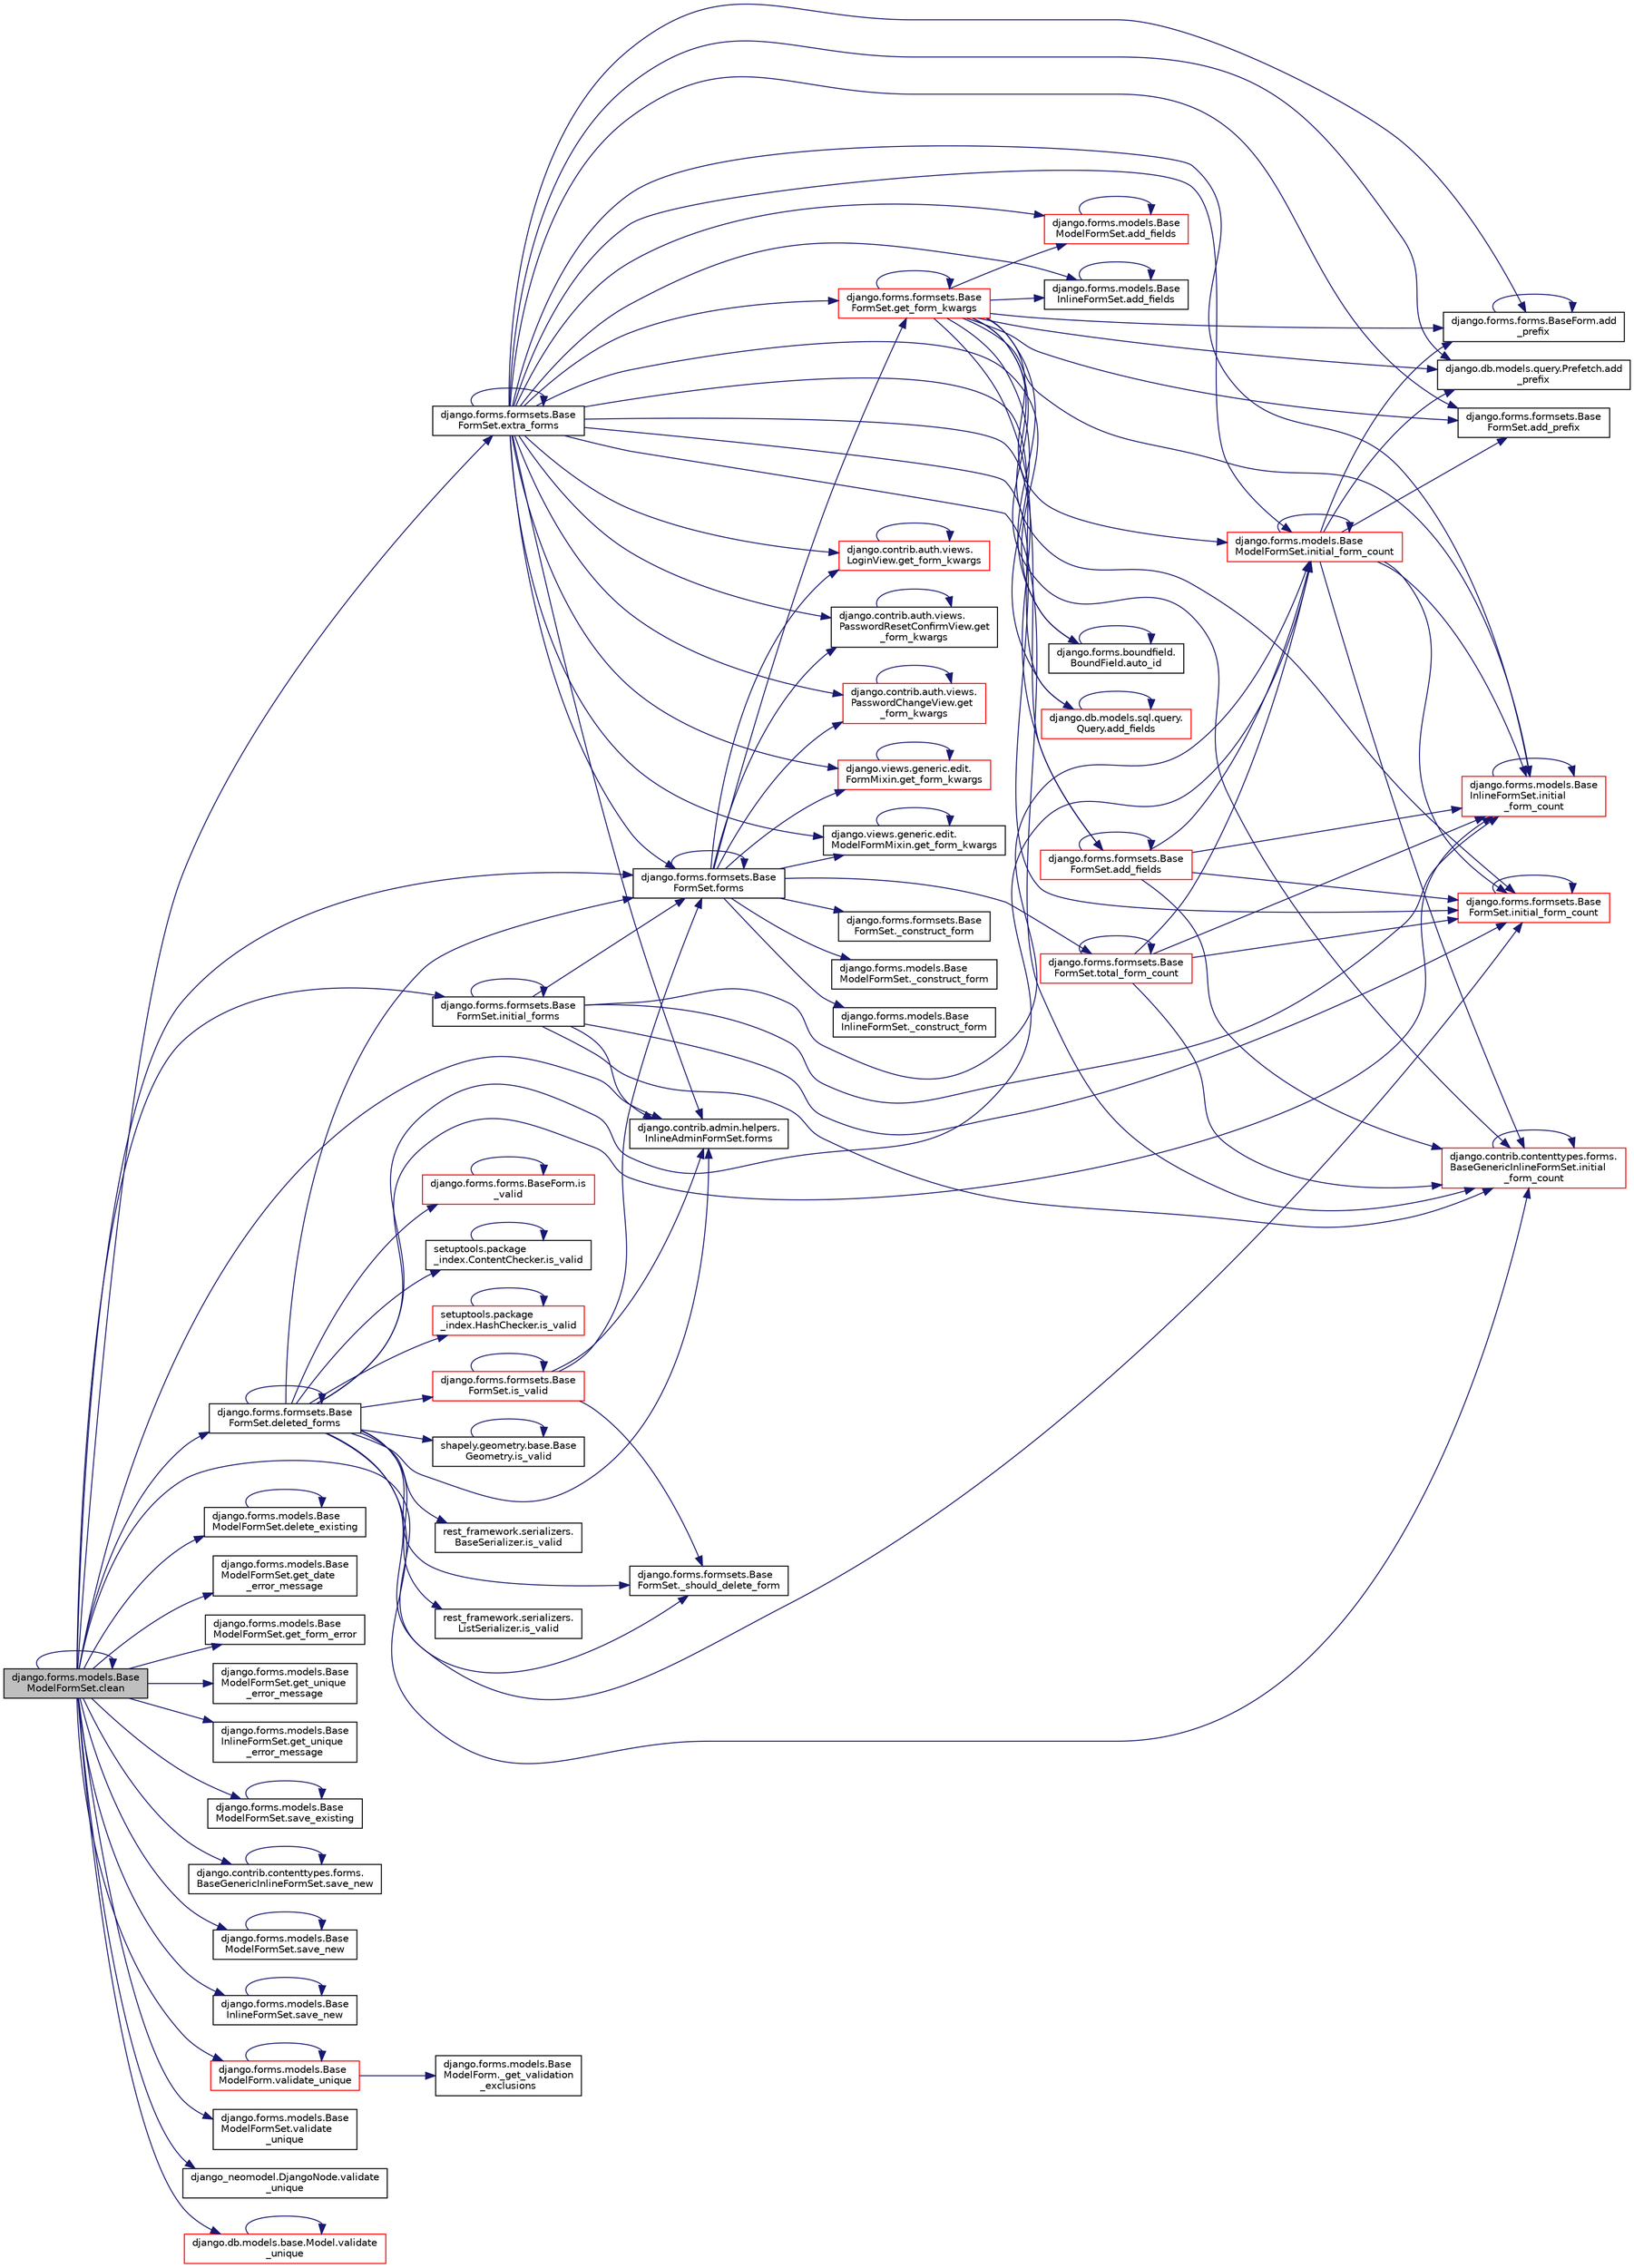 digraph "django.forms.models.BaseModelFormSet.clean"
{
 // LATEX_PDF_SIZE
  edge [fontname="Helvetica",fontsize="10",labelfontname="Helvetica",labelfontsize="10"];
  node [fontname="Helvetica",fontsize="10",shape=record];
  rankdir="LR";
  Node1 [label="django.forms.models.Base\lModelFormSet.clean",height=0.2,width=0.4,color="black", fillcolor="grey75", style="filled", fontcolor="black",tooltip=" "];
  Node1 -> Node2 [color="midnightblue",fontsize="10",style="solid",fontname="Helvetica"];
  Node2 [label="django.forms.formsets.Base\lFormSet._should_delete_form",height=0.2,width=0.4,color="black", fillcolor="white", style="filled",URL="$d5/d7f/classdjango_1_1forms_1_1formsets_1_1_base_form_set.html#a8e94acb5fbe9adecf683e130c9295636",tooltip=" "];
  Node1 -> Node1 [color="midnightblue",fontsize="10",style="solid",fontname="Helvetica"];
  Node1 -> Node3 [color="midnightblue",fontsize="10",style="solid",fontname="Helvetica"];
  Node3 [label="django.forms.models.Base\lModelFormSet.delete_existing",height=0.2,width=0.4,color="black", fillcolor="white", style="filled",URL="$d5/d31/classdjango_1_1forms_1_1models_1_1_base_model_form_set.html#a9a47f4a1143ca97ab1e623a959ec3842",tooltip=" "];
  Node3 -> Node3 [color="midnightblue",fontsize="10",style="solid",fontname="Helvetica"];
  Node1 -> Node4 [color="midnightblue",fontsize="10",style="solid",fontname="Helvetica"];
  Node4 [label="django.forms.formsets.Base\lFormSet.deleted_forms",height=0.2,width=0.4,color="black", fillcolor="white", style="filled",URL="$d5/d7f/classdjango_1_1forms_1_1formsets_1_1_base_form_set.html#a83a631f99dd905ea879d33b0675bc55a",tooltip=" "];
  Node4 -> Node2 [color="midnightblue",fontsize="10",style="solid",fontname="Helvetica"];
  Node4 -> Node4 [color="midnightblue",fontsize="10",style="solid",fontname="Helvetica"];
  Node4 -> Node5 [color="midnightblue",fontsize="10",style="solid",fontname="Helvetica"];
  Node5 [label="django.contrib.admin.helpers.\lInlineAdminFormSet.forms",height=0.2,width=0.4,color="black", fillcolor="white", style="filled",URL="$db/d43/classdjango_1_1contrib_1_1admin_1_1helpers_1_1_inline_admin_form_set.html#a5f7dea78364630b55ad61ef019a34edc",tooltip=" "];
  Node4 -> Node6 [color="midnightblue",fontsize="10",style="solid",fontname="Helvetica"];
  Node6 [label="django.forms.formsets.Base\lFormSet.forms",height=0.2,width=0.4,color="black", fillcolor="white", style="filled",URL="$d5/d7f/classdjango_1_1forms_1_1formsets_1_1_base_form_set.html#a70cad149ce8de04397ad6b31f5f5497c",tooltip=" "];
  Node6 -> Node7 [color="midnightblue",fontsize="10",style="solid",fontname="Helvetica"];
  Node7 [label="django.forms.formsets.Base\lFormSet._construct_form",height=0.2,width=0.4,color="black", fillcolor="white", style="filled",URL="$d5/d7f/classdjango_1_1forms_1_1formsets_1_1_base_form_set.html#a77fbc0c9ae5a83ab728e709a4a313aa3",tooltip=" "];
  Node6 -> Node8 [color="midnightblue",fontsize="10",style="solid",fontname="Helvetica"];
  Node8 [label="django.forms.models.Base\lModelFormSet._construct_form",height=0.2,width=0.4,color="black", fillcolor="white", style="filled",URL="$d5/d31/classdjango_1_1forms_1_1models_1_1_base_model_form_set.html#a348b1ad9e9d4d35cd051b1eac28dab3f",tooltip=" "];
  Node6 -> Node9 [color="midnightblue",fontsize="10",style="solid",fontname="Helvetica"];
  Node9 [label="django.forms.models.Base\lInlineFormSet._construct_form",height=0.2,width=0.4,color="black", fillcolor="white", style="filled",URL="$d9/d21/classdjango_1_1forms_1_1models_1_1_base_inline_form_set.html#ae1b546b2614e92192a5f7777f8846c9d",tooltip=" "];
  Node6 -> Node6 [color="midnightblue",fontsize="10",style="solid",fontname="Helvetica"];
  Node6 -> Node10 [color="midnightblue",fontsize="10",style="solid",fontname="Helvetica"];
  Node10 [label="django.contrib.auth.views.\lLoginView.get_form_kwargs",height=0.2,width=0.4,color="red", fillcolor="white", style="filled",URL="$dd/d60/classdjango_1_1contrib_1_1auth_1_1views_1_1_login_view.html#acfe4d8339fbf103b4d0a3ab00ca515cb",tooltip=" "];
  Node10 -> Node10 [color="midnightblue",fontsize="10",style="solid",fontname="Helvetica"];
  Node6 -> Node758 [color="midnightblue",fontsize="10",style="solid",fontname="Helvetica"];
  Node758 [label="django.contrib.auth.views.\lPasswordResetConfirmView.get\l_form_kwargs",height=0.2,width=0.4,color="black", fillcolor="white", style="filled",URL="$da/d2d/classdjango_1_1contrib_1_1auth_1_1views_1_1_password_reset_confirm_view.html#a98c2c808d29b0e81720825d01c0d0de3",tooltip=" "];
  Node758 -> Node758 [color="midnightblue",fontsize="10",style="solid",fontname="Helvetica"];
  Node6 -> Node759 [color="midnightblue",fontsize="10",style="solid",fontname="Helvetica"];
  Node759 [label="django.contrib.auth.views.\lPasswordChangeView.get\l_form_kwargs",height=0.2,width=0.4,color="red", fillcolor="white", style="filled",URL="$d6/de8/classdjango_1_1contrib_1_1auth_1_1views_1_1_password_change_view.html#a819ee3cbfcf3ce40a8a1aa66bef97850",tooltip=" "];
  Node759 -> Node759 [color="midnightblue",fontsize="10",style="solid",fontname="Helvetica"];
  Node6 -> Node760 [color="midnightblue",fontsize="10",style="solid",fontname="Helvetica"];
  Node760 [label="django.views.generic.edit.\lFormMixin.get_form_kwargs",height=0.2,width=0.4,color="red", fillcolor="white", style="filled",URL="$df/d6a/classdjango_1_1views_1_1generic_1_1edit_1_1_form_mixin.html#a39553a35fb3f5f55c90d9f6355a57b78",tooltip=" "];
  Node760 -> Node760 [color="midnightblue",fontsize="10",style="solid",fontname="Helvetica"];
  Node6 -> Node788 [color="midnightblue",fontsize="10",style="solid",fontname="Helvetica"];
  Node788 [label="django.views.generic.edit.\lModelFormMixin.get_form_kwargs",height=0.2,width=0.4,color="black", fillcolor="white", style="filled",URL="$d9/de4/classdjango_1_1views_1_1generic_1_1edit_1_1_model_form_mixin.html#acb84732059397043dfe04440b12ac05b",tooltip=" "];
  Node788 -> Node788 [color="midnightblue",fontsize="10",style="solid",fontname="Helvetica"];
  Node6 -> Node789 [color="midnightblue",fontsize="10",style="solid",fontname="Helvetica"];
  Node789 [label="django.forms.formsets.Base\lFormSet.get_form_kwargs",height=0.2,width=0.4,color="red", fillcolor="white", style="filled",URL="$d5/d7f/classdjango_1_1forms_1_1formsets_1_1_base_form_set.html#a88de5b295c9504269cae259b3bcefc93",tooltip=" "];
  Node789 -> Node790 [color="midnightblue",fontsize="10",style="solid",fontname="Helvetica"];
  Node790 [label="django.db.models.sql.query.\lQuery.add_fields",height=0.2,width=0.4,color="red", fillcolor="white", style="filled",URL="$d6/d30/classdjango_1_1db_1_1models_1_1sql_1_1query_1_1_query.html#a8ced3db76abd43e72de7ccbe8b829b14",tooltip=" "];
  Node790 -> Node790 [color="midnightblue",fontsize="10",style="solid",fontname="Helvetica"];
  Node789 -> Node812 [color="midnightblue",fontsize="10",style="solid",fontname="Helvetica"];
  Node812 [label="django.forms.formsets.Base\lFormSet.add_fields",height=0.2,width=0.4,color="red", fillcolor="white", style="filled",URL="$d5/d7f/classdjango_1_1forms_1_1formsets_1_1_base_form_set.html#a5139435e68b424b423f9b672f192ced6",tooltip=" "];
  Node812 -> Node812 [color="midnightblue",fontsize="10",style="solid",fontname="Helvetica"];
  Node812 -> Node814 [color="midnightblue",fontsize="10",style="solid",fontname="Helvetica"];
  Node814 [label="django.contrib.contenttypes.forms.\lBaseGenericInlineFormSet.initial\l_form_count",height=0.2,width=0.4,color="red", fillcolor="white", style="filled",URL="$d5/ded/classdjango_1_1contrib_1_1contenttypes_1_1forms_1_1_base_generic_inline_form_set.html#ac3f6ce4eb97005dc1f89a2a478e321ea",tooltip=" "];
  Node814 -> Node814 [color="midnightblue",fontsize="10",style="solid",fontname="Helvetica"];
  Node812 -> Node815 [color="midnightblue",fontsize="10",style="solid",fontname="Helvetica"];
  Node815 [label="django.forms.formsets.Base\lFormSet.initial_form_count",height=0.2,width=0.4,color="red", fillcolor="white", style="filled",URL="$d5/d7f/classdjango_1_1forms_1_1formsets_1_1_base_form_set.html#a793420ef47cc932007c942f506a6be84",tooltip=" "];
  Node815 -> Node815 [color="midnightblue",fontsize="10",style="solid",fontname="Helvetica"];
  Node812 -> Node838 [color="midnightblue",fontsize="10",style="solid",fontname="Helvetica"];
  Node838 [label="django.forms.models.Base\lModelFormSet.initial_form_count",height=0.2,width=0.4,color="red", fillcolor="white", style="filled",URL="$d5/d31/classdjango_1_1forms_1_1models_1_1_base_model_form_set.html#a6a15e7dc230a83274059086c7297b540",tooltip=" "];
  Node838 -> Node841 [color="midnightblue",fontsize="10",style="solid",fontname="Helvetica"];
  Node841 [label="django.forms.forms.BaseForm.add\l_prefix",height=0.2,width=0.4,color="black", fillcolor="white", style="filled",URL="$d8/d44/classdjango_1_1forms_1_1forms_1_1_base_form.html#a1675d80825ffda150c10bb5d395a7533",tooltip=" "];
  Node841 -> Node841 [color="midnightblue",fontsize="10",style="solid",fontname="Helvetica"];
  Node838 -> Node842 [color="midnightblue",fontsize="10",style="solid",fontname="Helvetica"];
  Node842 [label="django.forms.formsets.Base\lFormSet.add_prefix",height=0.2,width=0.4,color="black", fillcolor="white", style="filled",URL="$d5/d7f/classdjango_1_1forms_1_1formsets_1_1_base_form_set.html#ab7c9950ee4e47460bda858b3cac9032e",tooltip=" "];
  Node838 -> Node843 [color="midnightblue",fontsize="10",style="solid",fontname="Helvetica"];
  Node843 [label="django.db.models.query.Prefetch.add\l_prefix",height=0.2,width=0.4,color="black", fillcolor="white", style="filled",URL="$d0/dbb/classdjango_1_1db_1_1models_1_1query_1_1_prefetch.html#a941eb118060011d33399f408d2ef3dfa",tooltip=" "];
  Node838 -> Node814 [color="midnightblue",fontsize="10",style="solid",fontname="Helvetica"];
  Node838 -> Node815 [color="midnightblue",fontsize="10",style="solid",fontname="Helvetica"];
  Node838 -> Node838 [color="midnightblue",fontsize="10",style="solid",fontname="Helvetica"];
  Node838 -> Node844 [color="midnightblue",fontsize="10",style="solid",fontname="Helvetica"];
  Node844 [label="django.forms.models.Base\lInlineFormSet.initial\l_form_count",height=0.2,width=0.4,color="red", fillcolor="white", style="filled",URL="$d9/d21/classdjango_1_1forms_1_1models_1_1_base_inline_form_set.html#ac394f645606f0c6dac5adcfe180e1725",tooltip=" "];
  Node844 -> Node844 [color="midnightblue",fontsize="10",style="solid",fontname="Helvetica"];
  Node812 -> Node844 [color="midnightblue",fontsize="10",style="solid",fontname="Helvetica"];
  Node789 -> Node846 [color="midnightblue",fontsize="10",style="solid",fontname="Helvetica"];
  Node846 [label="django.forms.models.Base\lModelFormSet.add_fields",height=0.2,width=0.4,color="red", fillcolor="white", style="filled",URL="$d5/d31/classdjango_1_1forms_1_1models_1_1_base_model_form_set.html#a7ba87ca8389c133b3c62c02ec6183b2c",tooltip=" "];
  Node846 -> Node846 [color="midnightblue",fontsize="10",style="solid",fontname="Helvetica"];
  Node789 -> Node847 [color="midnightblue",fontsize="10",style="solid",fontname="Helvetica"];
  Node847 [label="django.forms.models.Base\lInlineFormSet.add_fields",height=0.2,width=0.4,color="black", fillcolor="white", style="filled",URL="$d9/d21/classdjango_1_1forms_1_1models_1_1_base_inline_form_set.html#a61cbb631d0a888f9d20bd98ad86cc402",tooltip=" "];
  Node847 -> Node847 [color="midnightblue",fontsize="10",style="solid",fontname="Helvetica"];
  Node789 -> Node841 [color="midnightblue",fontsize="10",style="solid",fontname="Helvetica"];
  Node789 -> Node842 [color="midnightblue",fontsize="10",style="solid",fontname="Helvetica"];
  Node789 -> Node843 [color="midnightblue",fontsize="10",style="solid",fontname="Helvetica"];
  Node789 -> Node817 [color="midnightblue",fontsize="10",style="solid",fontname="Helvetica"];
  Node817 [label="django.forms.boundfield.\lBoundField.auto_id",height=0.2,width=0.4,color="black", fillcolor="white", style="filled",URL="$da/d92/classdjango_1_1forms_1_1boundfield_1_1_bound_field.html#a68d9bfc7200f45392c4de7f4a9b73a28",tooltip=" "];
  Node817 -> Node817 [color="midnightblue",fontsize="10",style="solid",fontname="Helvetica"];
  Node789 -> Node789 [color="midnightblue",fontsize="10",style="solid",fontname="Helvetica"];
  Node789 -> Node814 [color="midnightblue",fontsize="10",style="solid",fontname="Helvetica"];
  Node789 -> Node815 [color="midnightblue",fontsize="10",style="solid",fontname="Helvetica"];
  Node789 -> Node838 [color="midnightblue",fontsize="10",style="solid",fontname="Helvetica"];
  Node789 -> Node844 [color="midnightblue",fontsize="10",style="solid",fontname="Helvetica"];
  Node6 -> Node845 [color="midnightblue",fontsize="10",style="solid",fontname="Helvetica"];
  Node845 [label="django.forms.formsets.Base\lFormSet.total_form_count",height=0.2,width=0.4,color="red", fillcolor="white", style="filled",URL="$d5/d7f/classdjango_1_1forms_1_1formsets_1_1_base_form_set.html#a37ab5fcd99e2f3bbd6c74342e08aeaed",tooltip=" "];
  Node845 -> Node814 [color="midnightblue",fontsize="10",style="solid",fontname="Helvetica"];
  Node845 -> Node815 [color="midnightblue",fontsize="10",style="solid",fontname="Helvetica"];
  Node845 -> Node838 [color="midnightblue",fontsize="10",style="solid",fontname="Helvetica"];
  Node845 -> Node844 [color="midnightblue",fontsize="10",style="solid",fontname="Helvetica"];
  Node845 -> Node845 [color="midnightblue",fontsize="10",style="solid",fontname="Helvetica"];
  Node4 -> Node814 [color="midnightblue",fontsize="10",style="solid",fontname="Helvetica"];
  Node4 -> Node815 [color="midnightblue",fontsize="10",style="solid",fontname="Helvetica"];
  Node4 -> Node838 [color="midnightblue",fontsize="10",style="solid",fontname="Helvetica"];
  Node4 -> Node844 [color="midnightblue",fontsize="10",style="solid",fontname="Helvetica"];
  Node4 -> Node1087 [color="midnightblue",fontsize="10",style="solid",fontname="Helvetica"];
  Node1087 [label="django.forms.forms.BaseForm.is\l_valid",height=0.2,width=0.4,color="red", fillcolor="white", style="filled",URL="$d8/d44/classdjango_1_1forms_1_1forms_1_1_base_form.html#a372b23ad4096720b6f27077eab1b0b89",tooltip=" "];
  Node1087 -> Node1087 [color="midnightblue",fontsize="10",style="solid",fontname="Helvetica"];
  Node4 -> Node1376 [color="midnightblue",fontsize="10",style="solid",fontname="Helvetica"];
  Node1376 [label="django.forms.formsets.Base\lFormSet.is_valid",height=0.2,width=0.4,color="red", fillcolor="white", style="filled",URL="$d5/d7f/classdjango_1_1forms_1_1formsets_1_1_base_form_set.html#ac556f386c1300678a3d58cbe8e9c7bef",tooltip=" "];
  Node1376 -> Node2 [color="midnightblue",fontsize="10",style="solid",fontname="Helvetica"];
  Node1376 -> Node5 [color="midnightblue",fontsize="10",style="solid",fontname="Helvetica"];
  Node1376 -> Node6 [color="midnightblue",fontsize="10",style="solid",fontname="Helvetica"];
  Node1376 -> Node1376 [color="midnightblue",fontsize="10",style="solid",fontname="Helvetica"];
  Node4 -> Node1403 [color="midnightblue",fontsize="10",style="solid",fontname="Helvetica"];
  Node1403 [label="setuptools.package\l_index.ContentChecker.is_valid",height=0.2,width=0.4,color="black", fillcolor="white", style="filled",URL="$db/d4f/classsetuptools_1_1package__index_1_1_content_checker.html#a981f111f10e8174e1aa6fdc8f7999f26",tooltip=" "];
  Node1403 -> Node1403 [color="midnightblue",fontsize="10",style="solid",fontname="Helvetica"];
  Node4 -> Node1404 [color="midnightblue",fontsize="10",style="solid",fontname="Helvetica"];
  Node1404 [label="setuptools.package\l_index.HashChecker.is_valid",height=0.2,width=0.4,color="red", fillcolor="white", style="filled",URL="$df/d50/classsetuptools_1_1package__index_1_1_hash_checker.html#a6da0aaa415974e755b5eb11ddadf0826",tooltip=" "];
  Node1404 -> Node1404 [color="midnightblue",fontsize="10",style="solid",fontname="Helvetica"];
  Node4 -> Node1406 [color="midnightblue",fontsize="10",style="solid",fontname="Helvetica"];
  Node1406 [label="shapely.geometry.base.Base\lGeometry.is_valid",height=0.2,width=0.4,color="black", fillcolor="white", style="filled",URL="$db/d41/classshapely_1_1geometry_1_1base_1_1_base_geometry.html#ac7a67b03b48bdbcb85400d1643e13a02",tooltip=" "];
  Node1406 -> Node1406 [color="midnightblue",fontsize="10",style="solid",fontname="Helvetica"];
  Node4 -> Node1407 [color="midnightblue",fontsize="10",style="solid",fontname="Helvetica"];
  Node1407 [label="rest_framework.serializers.\lBaseSerializer.is_valid",height=0.2,width=0.4,color="black", fillcolor="white", style="filled",URL="$d9/de7/classrest__framework_1_1serializers_1_1_base_serializer.html#a3919d696204c0a8242591ec8f8851e89",tooltip=" "];
  Node4 -> Node1408 [color="midnightblue",fontsize="10",style="solid",fontname="Helvetica"];
  Node1408 [label="rest_framework.serializers.\lListSerializer.is_valid",height=0.2,width=0.4,color="black", fillcolor="white", style="filled",URL="$d9/dee/classrest__framework_1_1serializers_1_1_list_serializer.html#a34eae1207f848bd87607ce190be60dd5",tooltip=" "];
  Node1 -> Node5521 [color="midnightblue",fontsize="10",style="solid",fontname="Helvetica"];
  Node5521 [label="django.forms.formsets.Base\lFormSet.extra_forms",height=0.2,width=0.4,color="black", fillcolor="white", style="filled",URL="$d5/d7f/classdjango_1_1forms_1_1formsets_1_1_base_form_set.html#a9487b6c0ea825975b119b5a0e989d0a3",tooltip=" "];
  Node5521 -> Node790 [color="midnightblue",fontsize="10",style="solid",fontname="Helvetica"];
  Node5521 -> Node812 [color="midnightblue",fontsize="10",style="solid",fontname="Helvetica"];
  Node5521 -> Node846 [color="midnightblue",fontsize="10",style="solid",fontname="Helvetica"];
  Node5521 -> Node847 [color="midnightblue",fontsize="10",style="solid",fontname="Helvetica"];
  Node5521 -> Node841 [color="midnightblue",fontsize="10",style="solid",fontname="Helvetica"];
  Node5521 -> Node842 [color="midnightblue",fontsize="10",style="solid",fontname="Helvetica"];
  Node5521 -> Node843 [color="midnightblue",fontsize="10",style="solid",fontname="Helvetica"];
  Node5521 -> Node817 [color="midnightblue",fontsize="10",style="solid",fontname="Helvetica"];
  Node5521 -> Node5521 [color="midnightblue",fontsize="10",style="solid",fontname="Helvetica"];
  Node5521 -> Node5 [color="midnightblue",fontsize="10",style="solid",fontname="Helvetica"];
  Node5521 -> Node6 [color="midnightblue",fontsize="10",style="solid",fontname="Helvetica"];
  Node5521 -> Node10 [color="midnightblue",fontsize="10",style="solid",fontname="Helvetica"];
  Node5521 -> Node758 [color="midnightblue",fontsize="10",style="solid",fontname="Helvetica"];
  Node5521 -> Node759 [color="midnightblue",fontsize="10",style="solid",fontname="Helvetica"];
  Node5521 -> Node760 [color="midnightblue",fontsize="10",style="solid",fontname="Helvetica"];
  Node5521 -> Node788 [color="midnightblue",fontsize="10",style="solid",fontname="Helvetica"];
  Node5521 -> Node789 [color="midnightblue",fontsize="10",style="solid",fontname="Helvetica"];
  Node5521 -> Node814 [color="midnightblue",fontsize="10",style="solid",fontname="Helvetica"];
  Node5521 -> Node815 [color="midnightblue",fontsize="10",style="solid",fontname="Helvetica"];
  Node5521 -> Node838 [color="midnightblue",fontsize="10",style="solid",fontname="Helvetica"];
  Node5521 -> Node844 [color="midnightblue",fontsize="10",style="solid",fontname="Helvetica"];
  Node1 -> Node5 [color="midnightblue",fontsize="10",style="solid",fontname="Helvetica"];
  Node1 -> Node6 [color="midnightblue",fontsize="10",style="solid",fontname="Helvetica"];
  Node1 -> Node5522 [color="midnightblue",fontsize="10",style="solid",fontname="Helvetica"];
  Node5522 [label="django.forms.models.Base\lModelFormSet.get_date\l_error_message",height=0.2,width=0.4,color="black", fillcolor="white", style="filled",URL="$d5/d31/classdjango_1_1forms_1_1models_1_1_base_model_form_set.html#a751b5167316821abd3f2b2ce158d19e0",tooltip=" "];
  Node1 -> Node5523 [color="midnightblue",fontsize="10",style="solid",fontname="Helvetica"];
  Node5523 [label="django.forms.models.Base\lModelFormSet.get_form_error",height=0.2,width=0.4,color="black", fillcolor="white", style="filled",URL="$d5/d31/classdjango_1_1forms_1_1models_1_1_base_model_form_set.html#ad81d14e14c70825cdd057f4272c84c21",tooltip=" "];
  Node1 -> Node5524 [color="midnightblue",fontsize="10",style="solid",fontname="Helvetica"];
  Node5524 [label="django.forms.models.Base\lModelFormSet.get_unique\l_error_message",height=0.2,width=0.4,color="black", fillcolor="white", style="filled",URL="$d5/d31/classdjango_1_1forms_1_1models_1_1_base_model_form_set.html#a8d04598a2456929d78947613827e693b",tooltip=" "];
  Node1 -> Node5525 [color="midnightblue",fontsize="10",style="solid",fontname="Helvetica"];
  Node5525 [label="django.forms.models.Base\lInlineFormSet.get_unique\l_error_message",height=0.2,width=0.4,color="black", fillcolor="white", style="filled",URL="$d9/d21/classdjango_1_1forms_1_1models_1_1_base_inline_form_set.html#ad1b4e34b7118f17c39d64c99105fa849",tooltip=" "];
  Node1 -> Node5526 [color="midnightblue",fontsize="10",style="solid",fontname="Helvetica"];
  Node5526 [label="django.forms.formsets.Base\lFormSet.initial_forms",height=0.2,width=0.4,color="black", fillcolor="white", style="filled",URL="$d5/d7f/classdjango_1_1forms_1_1formsets_1_1_base_form_set.html#a5737e5748c53c62f3c9f3b585e4d5ccb",tooltip=" "];
  Node5526 -> Node5 [color="midnightblue",fontsize="10",style="solid",fontname="Helvetica"];
  Node5526 -> Node6 [color="midnightblue",fontsize="10",style="solid",fontname="Helvetica"];
  Node5526 -> Node814 [color="midnightblue",fontsize="10",style="solid",fontname="Helvetica"];
  Node5526 -> Node815 [color="midnightblue",fontsize="10",style="solid",fontname="Helvetica"];
  Node5526 -> Node838 [color="midnightblue",fontsize="10",style="solid",fontname="Helvetica"];
  Node5526 -> Node844 [color="midnightblue",fontsize="10",style="solid",fontname="Helvetica"];
  Node5526 -> Node5526 [color="midnightblue",fontsize="10",style="solid",fontname="Helvetica"];
  Node1 -> Node5527 [color="midnightblue",fontsize="10",style="solid",fontname="Helvetica"];
  Node5527 [label="django.forms.models.Base\lModelFormSet.save_existing",height=0.2,width=0.4,color="black", fillcolor="white", style="filled",URL="$d5/d31/classdjango_1_1forms_1_1models_1_1_base_model_form_set.html#addcd612837ad459b8817ecfb4bed7b99",tooltip=" "];
  Node5527 -> Node5527 [color="midnightblue",fontsize="10",style="solid",fontname="Helvetica"];
  Node1 -> Node5528 [color="midnightblue",fontsize="10",style="solid",fontname="Helvetica"];
  Node5528 [label="django.contrib.contenttypes.forms.\lBaseGenericInlineFormSet.save_new",height=0.2,width=0.4,color="black", fillcolor="white", style="filled",URL="$d5/ded/classdjango_1_1contrib_1_1contenttypes_1_1forms_1_1_base_generic_inline_form_set.html#a8941be2820773f4eed6ca30a15f2c59e",tooltip=" "];
  Node5528 -> Node5528 [color="midnightblue",fontsize="10",style="solid",fontname="Helvetica"];
  Node1 -> Node5529 [color="midnightblue",fontsize="10",style="solid",fontname="Helvetica"];
  Node5529 [label="django.forms.models.Base\lModelFormSet.save_new",height=0.2,width=0.4,color="black", fillcolor="white", style="filled",URL="$d5/d31/classdjango_1_1forms_1_1models_1_1_base_model_form_set.html#adfc8f16f8015ba759a13e5ab945adf73",tooltip=" "];
  Node5529 -> Node5529 [color="midnightblue",fontsize="10",style="solid",fontname="Helvetica"];
  Node1 -> Node5530 [color="midnightblue",fontsize="10",style="solid",fontname="Helvetica"];
  Node5530 [label="django.forms.models.Base\lInlineFormSet.save_new",height=0.2,width=0.4,color="black", fillcolor="white", style="filled",URL="$d9/d21/classdjango_1_1forms_1_1models_1_1_base_inline_form_set.html#a61b294d260b0fc6ebd2d5aae7415bc52",tooltip=" "];
  Node5530 -> Node5530 [color="midnightblue",fontsize="10",style="solid",fontname="Helvetica"];
  Node1 -> Node1130 [color="midnightblue",fontsize="10",style="solid",fontname="Helvetica"];
  Node1130 [label="django.forms.models.Base\lModelForm.validate_unique",height=0.2,width=0.4,color="red", fillcolor="white", style="filled",URL="$d8/dd8/classdjango_1_1forms_1_1models_1_1_base_model_form.html#ace6b09d164ae2356ee898d5d10207a51",tooltip=" "];
  Node1130 -> Node1127 [color="midnightblue",fontsize="10",style="solid",fontname="Helvetica"];
  Node1127 [label="django.forms.models.Base\lModelForm._get_validation\l_exclusions",height=0.2,width=0.4,color="black", fillcolor="white", style="filled",URL="$d8/dd8/classdjango_1_1forms_1_1models_1_1_base_model_form.html#a5c330be02dfdf8eb4437cac5e31423e8",tooltip=" "];
  Node1130 -> Node1130 [color="midnightblue",fontsize="10",style="solid",fontname="Helvetica"];
  Node1 -> Node1131 [color="midnightblue",fontsize="10",style="solid",fontname="Helvetica"];
  Node1131 [label="django.forms.models.Base\lModelFormSet.validate\l_unique",height=0.2,width=0.4,color="black", fillcolor="white", style="filled",URL="$d5/d31/classdjango_1_1forms_1_1models_1_1_base_model_form_set.html#ab8aa4301bd31f76df1921428493b006b",tooltip=" "];
  Node1 -> Node1132 [color="midnightblue",fontsize="10",style="solid",fontname="Helvetica"];
  Node1132 [label="django_neomodel.DjangoNode.validate\l_unique",height=0.2,width=0.4,color="black", fillcolor="white", style="filled",URL="$dc/dc5/classdjango__neomodel_1_1_django_node.html#a74f7eddd0b4e9845ab2dcfc3a62b80e0",tooltip=" "];
  Node1 -> Node1133 [color="midnightblue",fontsize="10",style="solid",fontname="Helvetica"];
  Node1133 [label="django.db.models.base.Model.validate\l_unique",height=0.2,width=0.4,color="red", fillcolor="white", style="filled",URL="$da/d39/classdjango_1_1db_1_1models_1_1base_1_1_model.html#a1c0f4b205a5b9e4be57d49e456652836",tooltip=" "];
  Node1133 -> Node1133 [color="midnightblue",fontsize="10",style="solid",fontname="Helvetica"];
}
